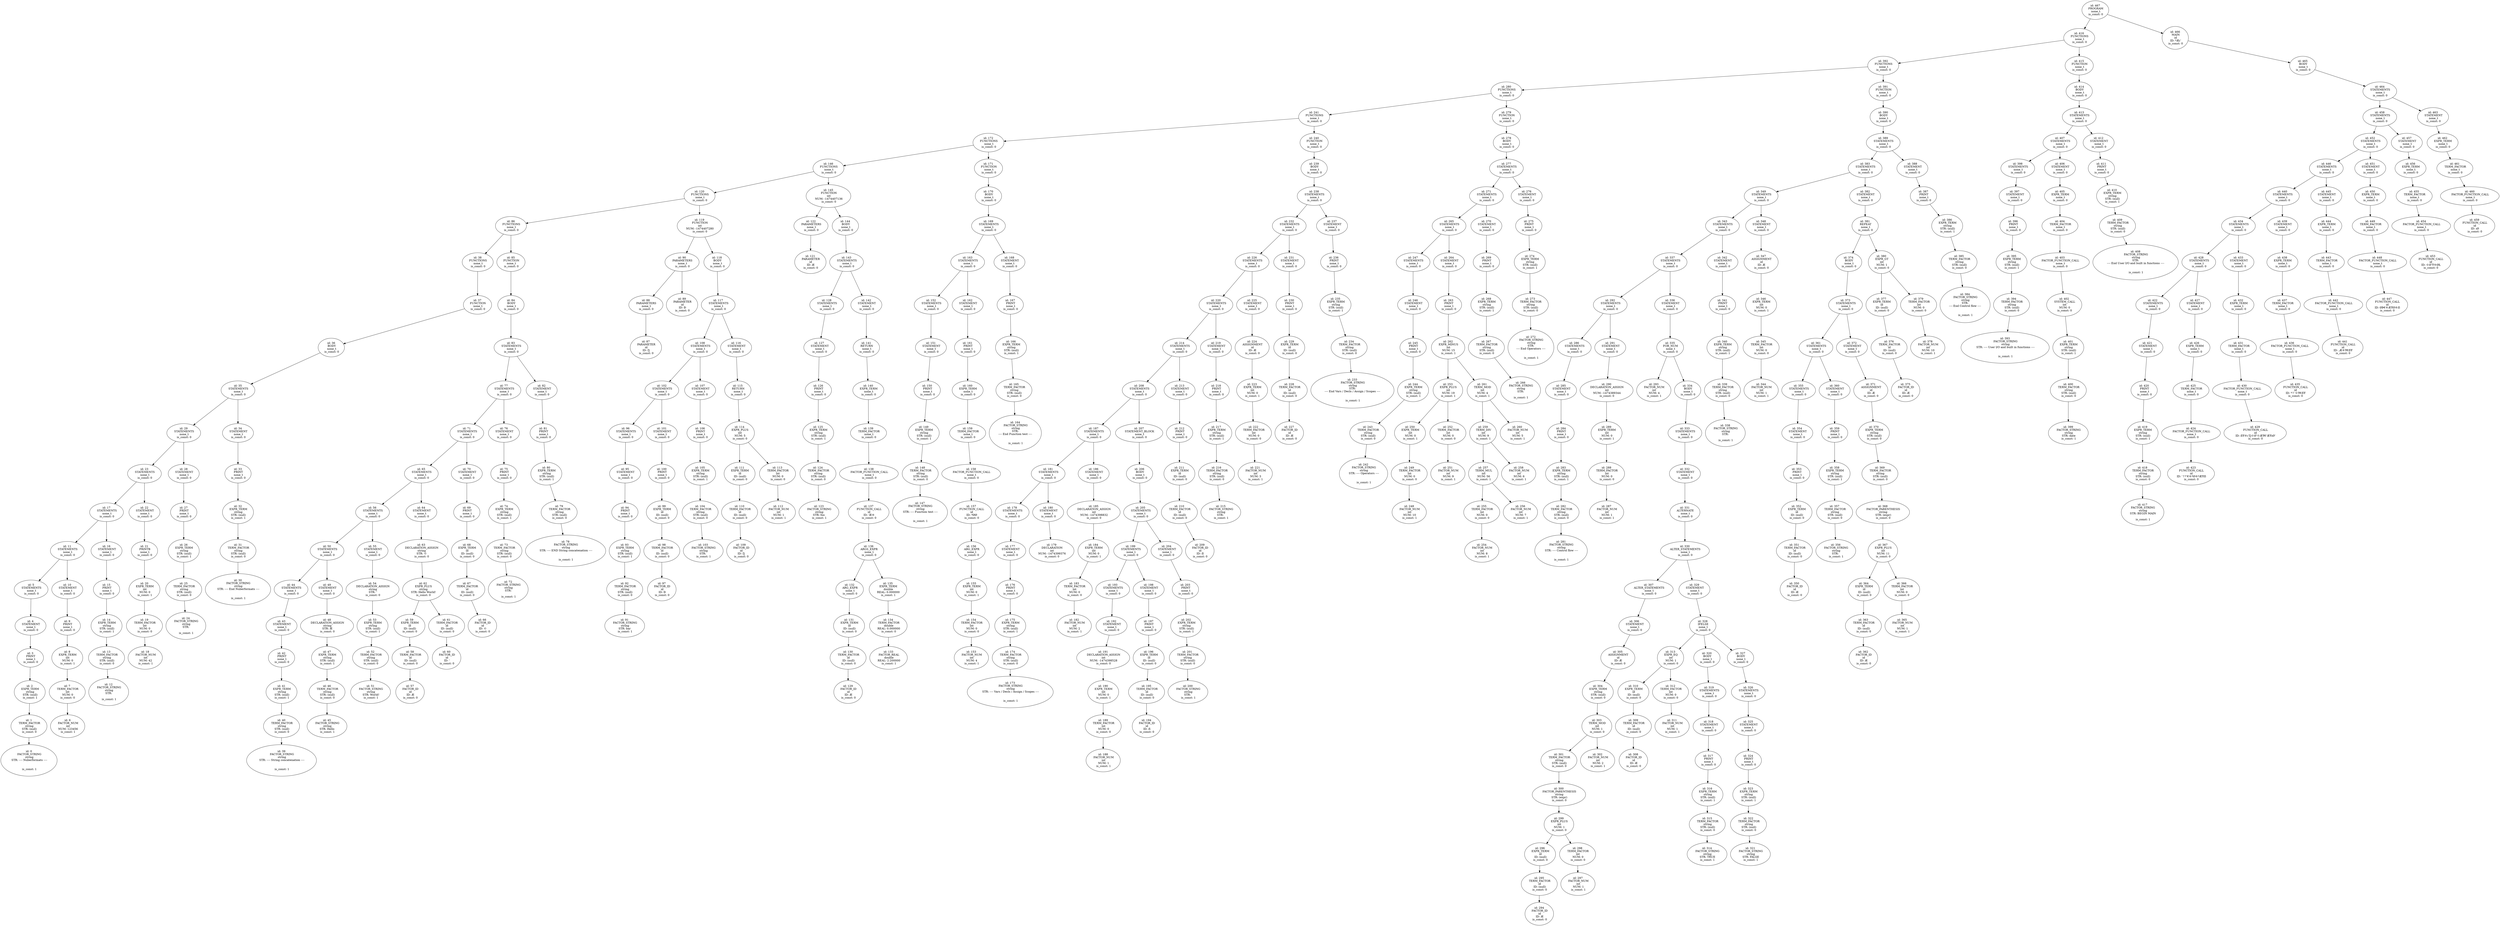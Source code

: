 digraph ast {
n467 [label="id: 467
 PROGRAM
 none_t
 is_const: 0"];
n467 -> n416;
n416 [label="id: 416
 FUNCTIONS
 none_t
 is_const: 0"];
n416 -> n392;
n392 [label="id: 392
 FUNCTIONS
 none_t
 is_const: 0"];
n392 -> n280;
n280 [label="id: 280
 FUNCTIONS
 none_t
 is_const: 0"];
n280 -> n241;
n241 [label="id: 241
 FUNCTIONS
 none_t
 is_const: 0"];
n241 -> n172;
n172 [label="id: 172
 FUNCTIONS
 none_t
 is_const: 0"];
n172 -> n146;
n146 [label="id: 146
 FUNCTIONS
 none_t
 is_const: 0"];
n146 -> n120;
n120 [label="id: 120
 FUNCTIONS
 none_t
 is_const: 0"];
n120 -> n86;
n86 [label="id: 86
 FUNCTIONS
 none_t
 is_const: 0"];
n86 -> n38;
n38 [label="id: 38
 FUNCTIONS
 none_t
 is_const: 0"];
n38 -> n37;
n37 [label="id: 37
 FUNCTION
 none_t
 is_const: 0"];
n37 -> n36;
n36 [label="id: 36
 BODY
 none_t
 is_const: 0"];
n36 -> n35;
n35 [label="id: 35
 STATEMENTS
 none_t
 is_const: 0"];
n35 -> n29;
n29 [label="id: 29
 STATEMENTS
 none_t
 is_const: 0"];
n29 -> n23;
n23 [label="id: 23
 STATEMENTS
 none_t
 is_const: 0"];
n23 -> n17;
n17 [label="id: 17
 STATEMENTS
 none_t
 is_const: 0"];
n17 -> n11;
n11 [label="id: 11
 STATEMENTS
 none_t
 is_const: 0"];
n11 -> n5;
n5 [label="id: 5
 STATEMENTS
 none_t
 is_const: 0"];
n5 -> n4;
n4 [label="id: 4
 STATEMENT
 none_t
 is_const: 0"];
n4 -> n3;
n3 [label="id: 3
 PRINT
 none_t
 is_const: 0"];
n3 -> n2;
n2 [label="id: 2
 EXPR_TERM
 string
 STR: (null)
 is_const: 1"];
n2 -> n1;
n1 [label="id: 1
 TERM_FACTOR
 string
 STR: (null)
 is_const: 0"];
n1 -> n0;
n0 [label="id: 0
 FACTOR_STRING
 string
 STR: ---- Nuberformats ----


 is_const: 1"];
n11 -> n10;
n10 [label="id: 10
 STATEMENT
 none_t
 is_const: 0"];
n10 -> n9;
n9 [label="id: 9
 PRINT
 none_t
 is_const: 0"];
n9 -> n8;
n8 [label="id: 8
 EXPR_TERM
 int
 NUM: 0
 is_const: 1"];
n8 -> n7;
n7 [label="id: 7
 TERM_FACTOR
 int
 NUM: 0
 is_const: 0"];
n7 -> n6;
n6 [label="id: 6
 FACTOR_NUM
 int
 NUM: 123456
 is_const: 1"];
n17 -> n16;
n16 [label="id: 16
 STATEMENT
 none_t
 is_const: 0"];
n16 -> n15;
n15 [label="id: 15
 PRINT
 none_t
 is_const: 0"];
n15 -> n14;
n14 [label="id: 14
 EXPR_TERM
 string
 STR: (null)
 is_const: 1"];
n14 -> n13;
n13 [label="id: 13
 TERM_FACTOR
 string
 STR: (null)
 is_const: 0"];
n13 -> n12;
n12 [label="id: 12
 FACTOR_STRING
 string
 STR: 

 is_const: 1"];
n23 -> n22;
n22 [label="id: 22
 STATEMENT
 none_t
 is_const: 0"];
n22 -> n21;
n21 [label="id: 21
 PRINTB
 none_t
 is_const: 0"];
n21 -> n20;
n20 [label="id: 20
 EXPR_TERM
 int
 NUM: 0
 is_const: 1"];
n20 -> n19;
n19 [label="id: 19
 TERM_FACTOR
 int
 NUM: 0
 is_const: 0"];
n19 -> n18;
n18 [label="id: 18
 FACTOR_NUM
 int
 NUM: 42
 is_const: 1"];
n29 -> n28;
n28 [label="id: 28
 STATEMENT
 none_t
 is_const: 0"];
n28 -> n27;
n27 [label="id: 27
 PRINT
 none_t
 is_const: 0"];
n27 -> n26;
n26 [label="id: 26
 EXPR_TERM
 string
 STR: (null)
 is_const: 1"];
n26 -> n25;
n25 [label="id: 25
 TERM_FACTOR
 string
 STR: (null)
 is_const: 0"];
n25 -> n24;
n24 [label="id: 24
 FACTOR_STRING
 string
 STR: 

 is_const: 1"];
n35 -> n34;
n34 [label="id: 34
 STATEMENT
 none_t
 is_const: 0"];
n34 -> n33;
n33 [label="id: 33
 PRINT
 none_t
 is_const: 0"];
n33 -> n32;
n32 [label="id: 32
 EXPR_TERM
 string
 STR: (null)
 is_const: 1"];
n32 -> n31;
n31 [label="id: 31
 TERM_FACTOR
 string
 STR: (null)
 is_const: 0"];
n31 -> n30;
n30 [label="id: 30
 FACTOR_STRING
 string
 STR: ---- End Nuberformats ----


 is_const: 1"];
n86 -> n85;
n85 [label="id: 85
 FUNCTION
 none_t
 is_const: 0"];
n85 -> n84;
n84 [label="id: 84
 BODY
 none_t
 is_const: 0"];
n84 -> n83;
n83 [label="id: 83
 STATEMENTS
 none_t
 is_const: 0"];
n83 -> n77;
n77 [label="id: 77
 STATEMENTS
 none_t
 is_const: 0"];
n77 -> n71;
n71 [label="id: 71
 STATEMENTS
 none_t
 is_const: 0"];
n71 -> n65;
n65 [label="id: 65
 STATEMENTS
 none_t
 is_const: 0"];
n65 -> n56;
n56 [label="id: 56
 STATEMENTS
 none_t
 is_const: 0"];
n56 -> n50;
n50 [label="id: 50
 STATEMENTS
 none_t
 is_const: 0"];
n50 -> n44;
n44 [label="id: 44
 STATEMENTS
 none_t
 is_const: 0"];
n44 -> n43;
n43 [label="id: 43
 STATEMENT
 none_t
 is_const: 0"];
n43 -> n42;
n42 [label="id: 42
 PRINT
 none_t
 is_const: 0"];
n42 -> n41;
n41 [label="id: 41
 EXPR_TERM
 string
 STR: (null)
 is_const: 1"];
n41 -> n40;
n40 [label="id: 40
 TERM_FACTOR
 string
 STR: (null)
 is_const: 0"];
n40 -> n39;
n39 [label="id: 39
 FACTOR_STRING
 string
 STR: ---- String concatenation ----


 is_const: 1"];
n50 -> n49;
n49 [label="id: 49
 STATEMENT
 none_t
 is_const: 0"];
n49 -> n48;
n48 [label="id: 48
 DECLARATION_ASSIGN
 string
 STR: Æ
 is_const: 0"];
n48 -> n47;
n47 [label="id: 47
 EXPR_TERM
 string
 STR: (null)
 is_const: 1"];
n47 -> n46;
n46 [label="id: 46
 TERM_FACTOR
 string
 STR: (null)
 is_const: 0"];
n46 -> n45;
n45 [label="id: 45
 FACTOR_STRING
 string
 STR: Hello 
 is_const: 1"];
n56 -> n55;
n55 [label="id: 55
 STATEMENT
 none_t
 is_const: 0"];
n55 -> n54;
n54 [label="id: 54
 DECLARATION_ASSIGN
 string
 STR: ‘
 is_const: 0"];
n54 -> n53;
n53 [label="id: 53
 EXPR_TERM
 string
 STR: (null)
 is_const: 1"];
n53 -> n52;
n52 [label="id: 52
 TERM_FACTOR
 string
 STR: (null)
 is_const: 0"];
n52 -> n51;
n51 [label="id: 51
 FACTOR_STRING
 string
 STR: World!
 is_const: 1"];
n65 -> n64;
n64 [label="id: 64
 STATEMENT
 none_t
 is_const: 0"];
n64 -> n63;
n63 [label="id: 63
 DECLARATION_ASSIGN
 string
 STR: ©
 is_const: 0"];
n63 -> n62;
n62 [label="id: 62
 EXPR_PLUS
 string
 STR: Hello World!
 is_const: 0"];
n62 -> n59;
n59 [label="id: 59
 EXPR_TERM
 id
 ID: (null)
 is_const: 0"];
n59 -> n58;
n58 [label="id: 58
 TERM_FACTOR
 id
 ID: (null)
 is_const: 0"];
n58 -> n57;
n57 [label="id: 57
 FACTOR_ID
 id
 ID: Æ
 is_const: 0"];
n62 -> n61;
n61 [label="id: 61
 TERM_FACTOR
 id
 ID: (null)
 is_const: 0"];
n61 -> n60;
n60 [label="id: 60
 FACTOR_ID
 id
 ID: ‘
 is_const: 0"];
n71 -> n70;
n70 [label="id: 70
 STATEMENT
 none_t
 is_const: 0"];
n70 -> n69;
n69 [label="id: 69
 PRINT
 none_t
 is_const: 0"];
n69 -> n68;
n68 [label="id: 68
 EXPR_TERM
 id
 ID: (null)
 is_const: 0"];
n68 -> n67;
n67 [label="id: 67
 TERM_FACTOR
 id
 ID: (null)
 is_const: 0"];
n67 -> n66;
n66 [label="id: 66
 FACTOR_ID
 id
 ID: ©
 is_const: 0"];
n77 -> n76;
n76 [label="id: 76
 STATEMENT
 none_t
 is_const: 0"];
n76 -> n75;
n75 [label="id: 75
 PRINT
 none_t
 is_const: 0"];
n75 -> n74;
n74 [label="id: 74
 EXPR_TERM
 string
 STR: (null)
 is_const: 1"];
n74 -> n73;
n73 [label="id: 73
 TERM_FACTOR
 string
 STR: (null)
 is_const: 0"];
n73 -> n72;
n72 [label="id: 72
 FACTOR_STRING
 string
 STR: 

 is_const: 1"];
n83 -> n82;
n82 [label="id: 82
 STATEMENT
 none_t
 is_const: 0"];
n82 -> n81;
n81 [label="id: 81
 PRINT
 none_t
 is_const: 0"];
n81 -> n80;
n80 [label="id: 80
 EXPR_TERM
 string
 STR: (null)
 is_const: 1"];
n80 -> n79;
n79 [label="id: 79
 TERM_FACTOR
 string
 STR: (null)
 is_const: 0"];
n79 -> n78;
n78 [label="id: 78
 FACTOR_STRING
 string
 STR: ---- END String concatenation ----


 is_const: 1"];
n120 -> n119;
n119 [label="id: 119
 FUNCTION
 int
 NUM: -1474407280
 is_const: 0"];
n119 -> n90;
n90 [label="id: 90
 PARAMETERS
 none_t
 is_const: 0"];
n90 -> n88;
n88 [label="id: 88
 PARAMETERS
 none_t
 is_const: 0"];
n88 -> n87;
n87 [label="id: 87
 PARAMETER
 id
 ID: Ŋ
 is_const: 0"];
n90 -> n89;
n89 [label="id: 89
 PARAMETER
 id
 ID: Ð
 is_const: 0"];
n119 -> n118;
n118 [label="id: 118
 BODY
 none_t
 is_const: 0"];
n118 -> n117;
n117 [label="id: 117
 STATEMENTS
 none_t
 is_const: 0"];
n117 -> n108;
n108 [label="id: 108
 STATEMENTS
 none_t
 is_const: 0"];
n108 -> n102;
n102 [label="id: 102
 STATEMENTS
 none_t
 is_const: 0"];
n102 -> n96;
n96 [label="id: 96
 STATEMENTS
 none_t
 is_const: 0"];
n96 -> n95;
n95 [label="id: 95
 STATEMENT
 none_t
 is_const: 0"];
n95 -> n94;
n94 [label="id: 94
 PRINT
 none_t
 is_const: 0"];
n94 -> n93;
n93 [label="id: 93
 EXPR_TERM
 string
 STR: (null)
 is_const: 1"];
n93 -> n92;
n92 [label="id: 92
 TERM_FACTOR
 string
 STR: (null)
 is_const: 0"];
n92 -> n91;
n91 [label="id: 91
 FACTOR_STRING
 string
 STR: bar 
 is_const: 1"];
n102 -> n101;
n101 [label="id: 101
 STATEMENT
 none_t
 is_const: 0"];
n101 -> n100;
n100 [label="id: 100
 PRINT
 none_t
 is_const: 0"];
n100 -> n99;
n99 [label="id: 99
 EXPR_TERM
 id
 ID: (null)
 is_const: 0"];
n99 -> n98;
n98 [label="id: 98
 TERM_FACTOR
 id
 ID: (null)
 is_const: 0"];
n98 -> n97;
n97 [label="id: 97
 FACTOR_ID
 id
 ID: Ð
 is_const: 0"];
n108 -> n107;
n107 [label="id: 107
 STATEMENT
 none_t
 is_const: 0"];
n107 -> n106;
n106 [label="id: 106
 PRINT
 none_t
 is_const: 0"];
n106 -> n105;
n105 [label="id: 105
 EXPR_TERM
 string
 STR: (null)
 is_const: 1"];
n105 -> n104;
n104 [label="id: 104
 TERM_FACTOR
 string
 STR: (null)
 is_const: 0"];
n104 -> n103;
n103 [label="id: 103
 FACTOR_STRING
 string
 STR:  
 is_const: 1"];
n117 -> n116;
n116 [label="id: 116
 STATEMENT
 none_t
 is_const: 0"];
n116 -> n115;
n115 [label="id: 115
 RETURN
 none_t
 is_const: 0"];
n115 -> n114;
n114 [label="id: 114
 EXPR_PLUS
 int
 NUM: 5
 is_const: 0"];
n114 -> n111;
n111 [label="id: 111
 EXPR_TERM
 id
 ID: (null)
 is_const: 0"];
n111 -> n110;
n110 [label="id: 110
 TERM_FACTOR
 id
 ID: (null)
 is_const: 0"];
n110 -> n109;
n109 [label="id: 109
 FACTOR_ID
 id
 ID: Ŋ
 is_const: 0"];
n114 -> n113;
n113 [label="id: 113
 TERM_FACTOR
 int
 NUM: 0
 is_const: 0"];
n113 -> n112;
n112 [label="id: 112
 FACTOR_NUM
 int
 NUM: 1
 is_const: 1"];
n146 -> n145;
n145 [label="id: 145
 FUNCTION
 int
 NUM: -1474407136
 is_const: 0"];
n145 -> n122;
n122 [label="id: 122
 PARAMETERS
 none_t
 is_const: 0"];
n122 -> n121;
n121 [label="id: 121
 PARAMETER
 id
 ID: Æ
 is_const: 0"];
n145 -> n144;
n144 [label="id: 144
 BODY
 none_t
 is_const: 0"];
n144 -> n143;
n143 [label="id: 143
 STATEMENTS
 none_t
 is_const: 0"];
n143 -> n128;
n128 [label="id: 128
 STATEMENTS
 none_t
 is_const: 0"];
n128 -> n127;
n127 [label="id: 127
 STATEMENT
 none_t
 is_const: 0"];
n127 -> n126;
n126 [label="id: 126
 PRINT
 none_t
 is_const: 0"];
n126 -> n125;
n125 [label="id: 125
 EXPR_TERM
 string
 STR: (null)
 is_const: 1"];
n125 -> n124;
n124 [label="id: 124
 TERM_FACTOR
 string
 STR: (null)
 is_const: 0"];
n124 -> n123;
n123 [label="id: 123
 FACTOR_STRING
 string
 STR: foo 
 is_const: 1"];
n143 -> n142;
n142 [label="id: 142
 STATEMENT
 none_t
 is_const: 0"];
n142 -> n141;
n141 [label="id: 141
 RETURN
 none_t
 is_const: 0"];
n141 -> n140;
n140 [label="id: 140
 EXPR_TERM
 none_t
 is_const: 0"];
n140 -> n139;
n139 [label="id: 139
 TERM_FACTOR
 none_t
 is_const: 0"];
n139 -> n138;
n138 [label="id: 138
 FACTOR_FUNCTION_CALL
 none_t
 is_const: 0"];
n138 -> n137;
n137 [label="id: 137
 FUNCTION_CALL
 id
 ID: ‘Æ®
 is_const: 0"];
n137 -> n136;
n136 [label="id: 136
 ARGS_EXPR
 none_t
 is_const: 0"];
n136 -> n132;
n132 [label="id: 132
 ARG_EXPR
 none_t
 is_const: 0"];
n132 -> n131;
n131 [label="id: 131
 EXPR_TERM
 id
 ID: (null)
 is_const: 0"];
n131 -> n130;
n130 [label="id: 130
 TERM_FACTOR
 id
 ID: (null)
 is_const: 0"];
n130 -> n129;
n129 [label="id: 129
 FACTOR_ID
 id
 ID: Æ
 is_const: 0"];
n136 -> n135;
n135 [label="id: 135
 EXPR_TERM
 double
 REAL: 0.000000
 is_const: 1"];
n135 -> n134;
n134 [label="id: 134
 TERM_FACTOR
 double
 REAL: 0.000000
 is_const: 0"];
n134 -> n133;
n133 [label="id: 133
 FACTOR_REAL
 double
 REAL: 2.200000
 is_const: 1"];
n172 -> n171;
n171 [label="id: 171
 FUNCTION
 none_t
 is_const: 0"];
n171 -> n170;
n170 [label="id: 170
 BODY
 none_t
 is_const: 0"];
n170 -> n169;
n169 [label="id: 169
 STATEMENTS
 none_t
 is_const: 0"];
n169 -> n163;
n163 [label="id: 163
 STATEMENTS
 none_t
 is_const: 0"];
n163 -> n152;
n152 [label="id: 152
 STATEMENTS
 none_t
 is_const: 0"];
n152 -> n151;
n151 [label="id: 151
 STATEMENT
 none_t
 is_const: 0"];
n151 -> n150;
n150 [label="id: 150
 PRINT
 none_t
 is_const: 0"];
n150 -> n149;
n149 [label="id: 149
 EXPR_TERM
 string
 STR: (null)
 is_const: 1"];
n149 -> n148;
n148 [label="id: 148
 TERM_FACTOR
 string
 STR: (null)
 is_const: 0"];
n148 -> n147;
n147 [label="id: 147
 FACTOR_STRING
 string
 STR: ---- Function test ----


 is_const: 1"];
n163 -> n162;
n162 [label="id: 162
 STATEMENT
 none_t
 is_const: 0"];
n162 -> n161;
n161 [label="id: 161
 PRINT
 none_t
 is_const: 0"];
n161 -> n160;
n160 [label="id: 160
 EXPR_TERM
 none_t
 is_const: 0"];
n160 -> n159;
n159 [label="id: 159
 TERM_FACTOR
 none_t
 is_const: 0"];
n159 -> n158;
n158 [label="id: 158
 FACTOR_FUNCTION_CALL
 none_t
 is_const: 0"];
n158 -> n157;
n157 [label="id: 157
 FUNCTION_CALL
 id
 ID: ªØØ
 is_const: 0"];
n157 -> n156;
n156 [label="id: 156
 ARG_EXPR
 none_t
 is_const: 0"];
n156 -> n155;
n155 [label="id: 155
 EXPR_TERM
 int
 NUM: 0
 is_const: 1"];
n155 -> n154;
n154 [label="id: 154
 TERM_FACTOR
 int
 NUM: 0
 is_const: 0"];
n154 -> n153;
n153 [label="id: 153
 FACTOR_NUM
 int
 NUM: 4
 is_const: 1"];
n169 -> n168;
n168 [label="id: 168
 STATEMENT
 none_t
 is_const: 0"];
n168 -> n167;
n167 [label="id: 167
 PRINT
 none_t
 is_const: 0"];
n167 -> n166;
n166 [label="id: 166
 EXPR_TERM
 string
 STR: (null)
 is_const: 1"];
n166 -> n165;
n165 [label="id: 165
 TERM_FACTOR
 string
 STR: (null)
 is_const: 0"];
n165 -> n164;
n164 [label="id: 164
 FACTOR_STRING
 string
 STR: 
---- End Function test ----


 is_const: 1"];
n241 -> n240;
n240 [label="id: 240
 FUNCTION
 none_t
 is_const: 0"];
n240 -> n239;
n239 [label="id: 239
 BODY
 none_t
 is_const: 0"];
n239 -> n238;
n238 [label="id: 238
 STATEMENTS
 none_t
 is_const: 0"];
n238 -> n232;
n232 [label="id: 232
 STATEMENTS
 none_t
 is_const: 0"];
n232 -> n226;
n226 [label="id: 226
 STATEMENTS
 none_t
 is_const: 0"];
n226 -> n220;
n220 [label="id: 220
 STATEMENTS
 none_t
 is_const: 0"];
n220 -> n214;
n214 [label="id: 214
 STATEMENTS
 none_t
 is_const: 0"];
n214 -> n208;
n208 [label="id: 208
 STATEMENTS
 none_t
 is_const: 0"];
n208 -> n187;
n187 [label="id: 187
 STATEMENTS
 none_t
 is_const: 0"];
n187 -> n181;
n181 [label="id: 181
 STATEMENTS
 none_t
 is_const: 0"];
n181 -> n178;
n178 [label="id: 178
 STATEMENTS
 none_t
 is_const: 0"];
n178 -> n177;
n177 [label="id: 177
 STATEMENT
 none_t
 is_const: 0"];
n177 -> n176;
n176 [label="id: 176
 PRINT
 none_t
 is_const: 0"];
n176 -> n175;
n175 [label="id: 175
 EXPR_TERM
 string
 STR: (null)
 is_const: 1"];
n175 -> n174;
n174 [label="id: 174
 TERM_FACTOR
 string
 STR: (null)
 is_const: 0"];
n174 -> n173;
n173 [label="id: 173
 FACTOR_STRING
 string
 STR: ---- Vars / Decls / Assign / Scopes ----


 is_const: 1"];
n181 -> n180;
n180 [label="id: 180
 STATEMENT
 none_t
 is_const: 0"];
n180 -> n179;
n179 [label="id: 179
 DECLARATION
 int
 NUM: -1474399376
 is_const: 0"];
n187 -> n186;
n186 [label="id: 186
 STATEMENT
 none_t
 is_const: 0"];
n186 -> n185;
n185 [label="id: 185
 DECLARATION_ASSIGN
 int
 NUM: -1474398832
 is_const: 0"];
n185 -> n184;
n184 [label="id: 184
 EXPR_TERM
 int
 NUM: 0
 is_const: 1"];
n184 -> n183;
n183 [label="id: 183
 TERM_FACTOR
 int
 NUM: 0
 is_const: 0"];
n183 -> n182;
n182 [label="id: 182
 FACTOR_NUM
 int
 NUM: 2
 is_const: 1"];
n208 -> n207;
n207 [label="id: 207
 STATEMENT_BLOCK
 none_t
 is_const: 0"];
n207 -> n206;
n206 [label="id: 206
 BODY
 none_t
 is_const: 0"];
n206 -> n205;
n205 [label="id: 205
 STATEMENTS
 none_t
 is_const: 0"];
n205 -> n199;
n199 [label="id: 199
 STATEMENTS
 none_t
 is_const: 0"];
n199 -> n193;
n193 [label="id: 193
 STATEMENTS
 none_t
 is_const: 0"];
n193 -> n192;
n192 [label="id: 192
 STATEMENT
 none_t
 is_const: 0"];
n192 -> n191;
n191 [label="id: 191
 DECLARATION_ASSIGN
 int
 NUM: -1474398528
 is_const: 0"];
n191 -> n190;
n190 [label="id: 190
 EXPR_TERM
 int
 NUM: 0
 is_const: 1"];
n190 -> n189;
n189 [label="id: 189
 TERM_FACTOR
 int
 NUM: 0
 is_const: 0"];
n189 -> n188;
n188 [label="id: 188
 FACTOR_NUM
 int
 NUM: 1
 is_const: 1"];
n199 -> n198;
n198 [label="id: 198
 STATEMENT
 none_t
 is_const: 0"];
n198 -> n197;
n197 [label="id: 197
 PRINT
 none_t
 is_const: 0"];
n197 -> n196;
n196 [label="id: 196
 EXPR_TERM
 id
 ID: (null)
 is_const: 0"];
n196 -> n195;
n195 [label="id: 195
 TERM_FACTOR
 id
 ID: (null)
 is_const: 0"];
n195 -> n194;
n194 [label="id: 194
 FACTOR_ID
 id
 ID: ẞ
 is_const: 0"];
n205 -> n204;
n204 [label="id: 204
 STATEMENT
 none_t
 is_const: 0"];
n204 -> n203;
n203 [label="id: 203
 PRINT
 none_t
 is_const: 0"];
n203 -> n202;
n202 [label="id: 202
 EXPR_TERM
 string
 STR: (null)
 is_const: 1"];
n202 -> n201;
n201 [label="id: 201
 TERM_FACTOR
 string
 STR: (null)
 is_const: 0"];
n201 -> n200;
n200 [label="id: 200
 FACTOR_STRING
 string
 STR:  
 is_const: 1"];
n214 -> n213;
n213 [label="id: 213
 STATEMENT
 none_t
 is_const: 0"];
n213 -> n212;
n212 [label="id: 212
 PRINT
 none_t
 is_const: 0"];
n212 -> n211;
n211 [label="id: 211
 EXPR_TERM
 id
 ID: (null)
 is_const: 0"];
n211 -> n210;
n210 [label="id: 210
 TERM_FACTOR
 id
 ID: (null)
 is_const: 0"];
n210 -> n209;
n209 [label="id: 209
 FACTOR_ID
 id
 ID: ẞ
 is_const: 0"];
n220 -> n219;
n219 [label="id: 219
 STATEMENT
 none_t
 is_const: 0"];
n219 -> n218;
n218 [label="id: 218
 PRINT
 none_t
 is_const: 0"];
n218 -> n217;
n217 [label="id: 217
 EXPR_TERM
 string
 STR: (null)
 is_const: 1"];
n217 -> n216;
n216 [label="id: 216
 TERM_FACTOR
 string
 STR: (null)
 is_const: 0"];
n216 -> n215;
n215 [label="id: 215
 FACTOR_STRING
 string
 STR:  
 is_const: 1"];
n226 -> n225;
n225 [label="id: 225
 STATEMENT
 none_t
 is_const: 0"];
n225 -> n224;
n224 [label="id: 224
 ASSIGNMENT
 id
 ID: Æ
 is_const: 0"];
n224 -> n223;
n223 [label="id: 223
 EXPR_TERM
 int
 NUM: 0
 is_const: 1"];
n223 -> n222;
n222 [label="id: 222
 TERM_FACTOR
 int
 NUM: 0
 is_const: 0"];
n222 -> n221;
n221 [label="id: 221
 FACTOR_NUM
 int
 NUM: 3
 is_const: 1"];
n232 -> n231;
n231 [label="id: 231
 STATEMENT
 none_t
 is_const: 0"];
n231 -> n230;
n230 [label="id: 230
 PRINT
 none_t
 is_const: 0"];
n230 -> n229;
n229 [label="id: 229
 EXPR_TERM
 id
 ID: (null)
 is_const: 0"];
n229 -> n228;
n228 [label="id: 228
 TERM_FACTOR
 id
 ID: (null)
 is_const: 0"];
n228 -> n227;
n227 [label="id: 227
 FACTOR_ID
 id
 ID: Æ
 is_const: 0"];
n238 -> n237;
n237 [label="id: 237
 STATEMENT
 none_t
 is_const: 0"];
n237 -> n236;
n236 [label="id: 236
 PRINT
 none_t
 is_const: 0"];
n236 -> n235;
n235 [label="id: 235
 EXPR_TERM
 string
 STR: (null)
 is_const: 1"];
n235 -> n234;
n234 [label="id: 234
 TERM_FACTOR
 string
 STR: (null)
 is_const: 0"];
n234 -> n233;
n233 [label="id: 233
 FACTOR_STRING
 string
 STR: 
---- End Vars / Decls / Assign / Scopes ----


 is_const: 1"];
n280 -> n279;
n279 [label="id: 279
 FUNCTION
 none_t
 is_const: 0"];
n279 -> n278;
n278 [label="id: 278
 BODY
 none_t
 is_const: 0"];
n278 -> n277;
n277 [label="id: 277
 STATEMENTS
 none_t
 is_const: 0"];
n277 -> n271;
n271 [label="id: 271
 STATEMENTS
 none_t
 is_const: 0"];
n271 -> n265;
n265 [label="id: 265
 STATEMENTS
 none_t
 is_const: 0"];
n265 -> n247;
n247 [label="id: 247
 STATEMENTS
 none_t
 is_const: 0"];
n247 -> n246;
n246 [label="id: 246
 STATEMENT
 none_t
 is_const: 0"];
n246 -> n245;
n245 [label="id: 245
 PRINT
 none_t
 is_const: 0"];
n245 -> n244;
n244 [label="id: 244
 EXPR_TERM
 string
 STR: (null)
 is_const: 1"];
n244 -> n243;
n243 [label="id: 243
 TERM_FACTOR
 string
 STR: (null)
 is_const: 0"];
n243 -> n242;
n242 [label="id: 242
 FACTOR_STRING
 string
 STR: ---- Operators ----


 is_const: 1"];
n265 -> n264;
n264 [label="id: 264
 STATEMENT
 none_t
 is_const: 0"];
n264 -> n263;
n263 [label="id: 263
 PRINT
 none_t
 is_const: 0"];
n263 -> n262;
n262 [label="id: 262
 EXPR_MINUS
 int
 NUM: 15
 is_const: 1"];
n262 -> n253;
n253 [label="id: 253
 EXPR_PLUS
 int
 NUM: 19
 is_const: 1"];
n253 -> n250;
n250 [label="id: 250
 EXPR_TERM
 int
 NUM: 0
 is_const: 1"];
n250 -> n249;
n249 [label="id: 249
 TERM_FACTOR
 int
 NUM: 0
 is_const: 0"];
n249 -> n248;
n248 [label="id: 248
 FACTOR_NUM
 int
 NUM: 10
 is_const: 1"];
n253 -> n252;
n252 [label="id: 252
 TERM_FACTOR
 int
 NUM: 0
 is_const: 0"];
n252 -> n251;
n251 [label="id: 251
 FACTOR_NUM
 int
 NUM: 9
 is_const: 1"];
n262 -> n261;
n261 [label="id: 261
 TERM_MOD
 int
 NUM: 4
 is_const: 1"];
n261 -> n259;
n259 [label="id: 259
 TERM_DIV
 int
 NUM: 9
 is_const: 1"];
n259 -> n257;
n257 [label="id: 257
 TERM_MUL
 int
 NUM: 56
 is_const: 1"];
n257 -> n255;
n255 [label="id: 255
 TERM_FACTOR
 int
 NUM: 0
 is_const: 0"];
n255 -> n254;
n254 [label="id: 254
 FACTOR_NUM
 int
 NUM: 8
 is_const: 1"];
n257 -> n256;
n256 [label="id: 256
 FACTOR_NUM
 int
 NUM: 7
 is_const: 1"];
n259 -> n258;
n258 [label="id: 258
 FACTOR_NUM
 int
 NUM: 6
 is_const: 1"];
n261 -> n260;
n260 [label="id: 260
 FACTOR_NUM
 int
 NUM: 5
 is_const: 1"];
n271 -> n270;
n270 [label="id: 270
 STATEMENT
 none_t
 is_const: 0"];
n270 -> n269;
n269 [label="id: 269
 PRINT
 none_t
 is_const: 0"];
n269 -> n268;
n268 [label="id: 268
 EXPR_TERM
 string
 STR: (null)
 is_const: 1"];
n268 -> n267;
n267 [label="id: 267
 TERM_FACTOR
 string
 STR: (null)
 is_const: 0"];
n267 -> n266;
n266 [label="id: 266
 FACTOR_STRING
 string
 STR: 

 is_const: 1"];
n277 -> n276;
n276 [label="id: 276
 STATEMENT
 none_t
 is_const: 0"];
n276 -> n275;
n275 [label="id: 275
 PRINT
 none_t
 is_const: 0"];
n275 -> n274;
n274 [label="id: 274
 EXPR_TERM
 string
 STR: (null)
 is_const: 1"];
n274 -> n273;
n273 [label="id: 273
 TERM_FACTOR
 string
 STR: (null)
 is_const: 0"];
n273 -> n272;
n272 [label="id: 272
 FACTOR_STRING
 string
 STR: 
---- End Operators ----


 is_const: 1"];
n392 -> n391;
n391 [label="id: 391
 FUNCTION
 none_t
 is_const: 0"];
n391 -> n390;
n390 [label="id: 390
 BODY
 none_t
 is_const: 0"];
n390 -> n389;
n389 [label="id: 389
 STATEMENTS
 none_t
 is_const: 0"];
n389 -> n383;
n383 [label="id: 383
 STATEMENTS
 none_t
 is_const: 0"];
n383 -> n349;
n349 [label="id: 349
 STATEMENTS
 none_t
 is_const: 0"];
n349 -> n343;
n343 [label="id: 343
 STATEMENTS
 none_t
 is_const: 0"];
n343 -> n337;
n337 [label="id: 337
 STATEMENTS
 none_t
 is_const: 0"];
n337 -> n292;
n292 [label="id: 292
 STATEMENTS
 none_t
 is_const: 0"];
n292 -> n286;
n286 [label="id: 286
 STATEMENTS
 none_t
 is_const: 0"];
n286 -> n285;
n285 [label="id: 285
 STATEMENT
 none_t
 is_const: 0"];
n285 -> n284;
n284 [label="id: 284
 PRINT
 none_t
 is_const: 0"];
n284 -> n283;
n283 [label="id: 283
 EXPR_TERM
 string
 STR: (null)
 is_const: 1"];
n283 -> n282;
n282 [label="id: 282
 TERM_FACTOR
 string
 STR: (null)
 is_const: 0"];
n282 -> n281;
n281 [label="id: 281
 FACTOR_STRING
 string
 STR: ---- Control flow ----


 is_const: 1"];
n292 -> n291;
n291 [label="id: 291
 STATEMENT
 none_t
 is_const: 0"];
n291 -> n290;
n290 [label="id: 290
 DECLARATION_ASSIGN
 int
 NUM: -1474389344
 is_const: 0"];
n290 -> n289;
n289 [label="id: 289
 EXPR_TERM
 int
 NUM: 0
 is_const: 1"];
n289 -> n288;
n288 [label="id: 288
 TERM_FACTOR
 int
 NUM: 0
 is_const: 0"];
n288 -> n287;
n287 [label="id: 287
 FACTOR_NUM
 int
 NUM: 1
 is_const: 1"];
n337 -> n336;
n336 [label="id: 336
 STATEMENT
 none_t
 is_const: 0"];
n336 -> n335;
n335 [label="id: 335
 FOR_NUM
 none_t
 is_const: 0"];
n335 -> n293;
n293 [label="id: 293
 FACTOR_NUM
 int
 NUM: 4
 is_const: 1"];
n335 -> n334;
n334 [label="id: 334
 BODY
 none_t
 is_const: 0"];
n334 -> n333;
n333 [label="id: 333
 STATEMENTS
 none_t
 is_const: 0"];
n333 -> n332;
n332 [label="id: 332
 STATEMENT
 none_t
 is_const: 0"];
n332 -> n331;
n331 [label="id: 331
 ALTERNATE
 none_t
 is_const: 0"];
n331 -> n330;
n330 [label="id: 330
 ALTER_STATEMENTS
 none_t
 is_const: 0"];
n330 -> n307;
n307 [label="id: 307
 ALTER_STATEMENTS
 none_t
 is_const: 0"];
n307 -> n306;
n306 [label="id: 306
 STATEMENT
 none_t
 is_const: 0"];
n306 -> n305;
n305 [label="id: 305
 ASSIGNMENT
 id
 ID: Æ
 is_const: 0"];
n305 -> n304;
n304 [label="id: 304
 EXPR_TERM
 string
 STR: (null)
 is_const: 0"];
n304 -> n303;
n303 [label="id: 303
 TERM_MOD
 int
 NUM: 1
 is_const: 0"];
n303 -> n301;
n301 [label="id: 301
 TERM_FACTOR
 string
 STR: (null)
 is_const: 0"];
n301 -> n300;
n300 [label="id: 300
 FACTOR_PARENTHESIS
 string
 STR: (expr)
 is_const: 0"];
n300 -> n299;
n299 [label="id: 299
 EXPR_PLUS
 int
 NUM: 1
 is_const: 0"];
n299 -> n296;
n296 [label="id: 296
 EXPR_TERM
 id
 ID: (null)
 is_const: 0"];
n296 -> n295;
n295 [label="id: 295
 TERM_FACTOR
 id
 ID: (null)
 is_const: 0"];
n295 -> n294;
n294 [label="id: 294
 FACTOR_ID
 id
 ID: Æ
 is_const: 0"];
n299 -> n298;
n298 [label="id: 298
 TERM_FACTOR
 int
 NUM: 0
 is_const: 0"];
n298 -> n297;
n297 [label="id: 297
 FACTOR_NUM
 int
 NUM: 1
 is_const: 1"];
n303 -> n302;
n302 [label="id: 302
 FACTOR_NUM
 int
 NUM: 2
 is_const: 1"];
n330 -> n329;
n329 [label="id: 329
 STATEMENT
 none_t
 is_const: 0"];
n329 -> n328;
n328 [label="id: 328
 IFELSE
 none_t
 is_const: 0"];
n328 -> n313;
n313 [label="id: 313
 EXPR_EQ
 int
 NUM: 1
 is_const: 0"];
n313 -> n310;
n310 [label="id: 310
 EXPR_TERM
 id
 ID: (null)
 is_const: 0"];
n310 -> n309;
n309 [label="id: 309
 TERM_FACTOR
 id
 ID: (null)
 is_const: 0"];
n309 -> n308;
n308 [label="id: 308
 FACTOR_ID
 id
 ID: Æ
 is_const: 0"];
n313 -> n312;
n312 [label="id: 312
 TERM_FACTOR
 int
 NUM: 0
 is_const: 0"];
n312 -> n311;
n311 [label="id: 311
 FACTOR_NUM
 int
 NUM: 1
 is_const: 1"];
n328 -> n320;
n320 [label="id: 320
 BODY
 none_t
 is_const: 0"];
n320 -> n319;
n319 [label="id: 319
 STATEMENTS
 none_t
 is_const: 0"];
n319 -> n318;
n318 [label="id: 318
 STATEMENT
 none_t
 is_const: 0"];
n318 -> n317;
n317 [label="id: 317
 PRINT
 none_t
 is_const: 0"];
n317 -> n316;
n316 [label="id: 316
 EXPR_TERM
 string
 STR: (null)
 is_const: 1"];
n316 -> n315;
n315 [label="id: 315
 TERM_FACTOR
 string
 STR: (null)
 is_const: 0"];
n315 -> n314;
n314 [label="id: 314
 FACTOR_STRING
 string
 STR: TRUE
 is_const: 1"];
n328 -> n327;
n327 [label="id: 327
 BODY
 none_t
 is_const: 0"];
n327 -> n326;
n326 [label="id: 326
 STATEMENTS
 none_t
 is_const: 0"];
n326 -> n325;
n325 [label="id: 325
 STATEMENT
 none_t
 is_const: 0"];
n325 -> n324;
n324 [label="id: 324
 PRINT
 none_t
 is_const: 0"];
n324 -> n323;
n323 [label="id: 323
 EXPR_TERM
 string
 STR: (null)
 is_const: 1"];
n323 -> n322;
n322 [label="id: 322
 TERM_FACTOR
 string
 STR: (null)
 is_const: 0"];
n322 -> n321;
n321 [label="id: 321
 FACTOR_STRING
 string
 STR: FALSE
 is_const: 1"];
n343 -> n342;
n342 [label="id: 342
 STATEMENT
 none_t
 is_const: 0"];
n342 -> n341;
n341 [label="id: 341
 PRINT
 none_t
 is_const: 0"];
n341 -> n340;
n340 [label="id: 340
 EXPR_TERM
 string
 STR: (null)
 is_const: 1"];
n340 -> n339;
n339 [label="id: 339
 TERM_FACTOR
 string
 STR: (null)
 is_const: 0"];
n339 -> n338;
n338 [label="id: 338
 FACTOR_STRING
 string
 STR: 

 is_const: 1"];
n349 -> n348;
n348 [label="id: 348
 STATEMENT
 none_t
 is_const: 0"];
n348 -> n347;
n347 [label="id: 347
 ASSIGNMENT
 id
 ID: Æ
 is_const: 0"];
n347 -> n346;
n346 [label="id: 346
 EXPR_TERM
 int
 NUM: 0
 is_const: 1"];
n346 -> n345;
n345 [label="id: 345
 TERM_FACTOR
 int
 NUM: 0
 is_const: 0"];
n345 -> n344;
n344 [label="id: 344
 FACTOR_NUM
 int
 NUM: 1
 is_const: 1"];
n383 -> n382;
n382 [label="id: 382
 STATEMENT
 none_t
 is_const: 0"];
n382 -> n381;
n381 [label="id: 381
 REPEAT
 none_t
 is_const: 0"];
n381 -> n374;
n374 [label="id: 374
 BODY
 none_t
 is_const: 0"];
n374 -> n373;
n373 [label="id: 373
 STATEMENTS
 none_t
 is_const: 0"];
n373 -> n361;
n361 [label="id: 361
 STATEMENTS
 none_t
 is_const: 0"];
n361 -> n355;
n355 [label="id: 355
 STATEMENTS
 none_t
 is_const: 0"];
n355 -> n354;
n354 [label="id: 354
 STATEMENT
 none_t
 is_const: 0"];
n354 -> n353;
n353 [label="id: 353
 PRINT
 none_t
 is_const: 0"];
n353 -> n352;
n352 [label="id: 352
 EXPR_TERM
 id
 ID: (null)
 is_const: 0"];
n352 -> n351;
n351 [label="id: 351
 TERM_FACTOR
 id
 ID: (null)
 is_const: 0"];
n351 -> n350;
n350 [label="id: 350
 FACTOR_ID
 id
 ID: Æ
 is_const: 0"];
n361 -> n360;
n360 [label="id: 360
 STATEMENT
 none_t
 is_const: 0"];
n360 -> n359;
n359 [label="id: 359
 PRINT
 none_t
 is_const: 0"];
n359 -> n358;
n358 [label="id: 358
 EXPR_TERM
 string
 STR: (null)
 is_const: 1"];
n358 -> n357;
n357 [label="id: 357
 TERM_FACTOR
 string
 STR: (null)
 is_const: 0"];
n357 -> n356;
n356 [label="id: 356
 FACTOR_STRING
 string
 STR:  
 is_const: 1"];
n373 -> n372;
n372 [label="id: 372
 STATEMENT
 none_t
 is_const: 0"];
n372 -> n371;
n371 [label="id: 371
 ASSIGNMENT
 id
 ID: Æ
 is_const: 0"];
n371 -> n370;
n370 [label="id: 370
 EXPR_TERM
 string
 STR: (null)
 is_const: 0"];
n370 -> n369;
n369 [label="id: 369
 TERM_FACTOR
 string
 STR: (null)
 is_const: 0"];
n369 -> n368;
n368 [label="id: 368
 FACTOR_PARENTHESIS
 string
 STR: (expr)
 is_const: 0"];
n368 -> n367;
n367 [label="id: 367
 EXPR_PLUS
 int
 NUM: 11
 is_const: 0"];
n367 -> n364;
n364 [label="id: 364
 EXPR_TERM
 id
 ID: (null)
 is_const: 0"];
n364 -> n363;
n363 [label="id: 363
 TERM_FACTOR
 id
 ID: (null)
 is_const: 0"];
n363 -> n362;
n362 [label="id: 362
 FACTOR_ID
 id
 ID: Æ
 is_const: 0"];
n367 -> n366;
n366 [label="id: 366
 TERM_FACTOR
 int
 NUM: 0
 is_const: 0"];
n366 -> n365;
n365 [label="id: 365
 FACTOR_NUM
 int
 NUM: 1
 is_const: 1"];
n381 -> n380;
n380 [label="id: 380
 EXPR_GT
 int
 NUM: 1
 is_const: 0"];
n380 -> n377;
n377 [label="id: 377
 EXPR_TERM
 id
 ID: (null)
 is_const: 0"];
n377 -> n376;
n376 [label="id: 376
 TERM_FACTOR
 id
 ID: (null)
 is_const: 0"];
n376 -> n375;
n375 [label="id: 375
 FACTOR_ID
 id
 ID: Æ
 is_const: 0"];
n380 -> n379;
n379 [label="id: 379
 TERM_FACTOR
 int
 NUM: 0
 is_const: 0"];
n379 -> n378;
n378 [label="id: 378
 FACTOR_NUM
 int
 NUM: 10
 is_const: 1"];
n389 -> n388;
n388 [label="id: 388
 STATEMENT
 none_t
 is_const: 0"];
n388 -> n387;
n387 [label="id: 387
 PRINT
 none_t
 is_const: 0"];
n387 -> n386;
n386 [label="id: 386
 EXPR_TERM
 string
 STR: (null)
 is_const: 1"];
n386 -> n385;
n385 [label="id: 385
 TERM_FACTOR
 string
 STR: (null)
 is_const: 0"];
n385 -> n384;
n384 [label="id: 384
 FACTOR_STRING
 string
 STR: 
---- End Control flow ----


 is_const: 1"];
n416 -> n415;
n415 [label="id: 415
 FUNCTION
 none_t
 is_const: 0"];
n415 -> n414;
n414 [label="id: 414
 BODY
 none_t
 is_const: 0"];
n414 -> n413;
n413 [label="id: 413
 STATEMENTS
 none_t
 is_const: 0"];
n413 -> n407;
n407 [label="id: 407
 STATEMENTS
 none_t
 is_const: 0"];
n407 -> n398;
n398 [label="id: 398
 STATEMENTS
 none_t
 is_const: 0"];
n398 -> n397;
n397 [label="id: 397
 STATEMENT
 none_t
 is_const: 0"];
n397 -> n396;
n396 [label="id: 396
 PRINT
 none_t
 is_const: 0"];
n396 -> n395;
n395 [label="id: 395
 EXPR_TERM
 string
 STR: (null)
 is_const: 1"];
n395 -> n394;
n394 [label="id: 394
 TERM_FACTOR
 string
 STR: (null)
 is_const: 0"];
n394 -> n393;
n393 [label="id: 393
 FACTOR_STRING
 string
 STR: ---- User I/O and built in functions ----


 is_const: 1"];
n407 -> n406;
n406 [label="id: 406
 STATEMENT
 none_t
 is_const: 0"];
n406 -> n405;
n405 [label="id: 405
 EXPR_TERM
 none_t
 is_const: 0"];
n405 -> n404;
n404 [label="id: 404
 TERM_FACTOR
 none_t
 is_const: 0"];
n404 -> n403;
n403 [label="id: 403
 FACTOR_FUNCTION_CALL
 none_t
 is_const: 0"];
n403 -> n402;
n402 [label="id: 402
 SYSTEM_CALL
 int
 NUM: 0
 is_const: 0"];
n402 -> n401;
n401 [label="id: 401
 EXPR_TERM
 string
 STR: (null)
 is_const: 1"];
n401 -> n400;
n400 [label="id: 400
 TERM_FACTOR
 string
 STR: (null)
 is_const: 0"];
n400 -> n399;
n399 [label="id: 399
 FACTOR_STRING
 string
 STR: date
 is_const: 1"];
n413 -> n412;
n412 [label="id: 412
 STATEMENT
 none_t
 is_const: 0"];
n412 -> n411;
n411 [label="id: 411
 PRINT
 none_t
 is_const: 0"];
n411 -> n410;
n410 [label="id: 410
 EXPR_TERM
 string
 STR: (null)
 is_const: 1"];
n410 -> n409;
n409 [label="id: 409
 TERM_FACTOR
 string
 STR: (null)
 is_const: 0"];
n409 -> n408;
n408 [label="id: 408
 FACTOR_STRING
 string
 STR: 
---- End User I/O and built in functions ----


 is_const: 1"];
n467 -> n466;
n466 [label="id: 466
 MAIN
 id
 ID: ºÆı’
 is_const: 0"];
n466 -> n465;
n465 [label="id: 465
 BODY
 none_t
 is_const: 0"];
n465 -> n464;
n464 [label="id: 464
 STATEMENTS
 none_t
 is_const: 0"];
n464 -> n458;
n458 [label="id: 458
 STATEMENTS
 none_t
 is_const: 0"];
n458 -> n452;
n452 [label="id: 452
 STATEMENTS
 none_t
 is_const: 0"];
n452 -> n446;
n446 [label="id: 446
 STATEMENTS
 none_t
 is_const: 0"];
n446 -> n440;
n440 [label="id: 440
 STATEMENTS
 none_t
 is_const: 0"];
n440 -> n434;
n434 [label="id: 434
 STATEMENTS
 none_t
 is_const: 0"];
n434 -> n428;
n428 [label="id: 428
 STATEMENTS
 none_t
 is_const: 0"];
n428 -> n422;
n422 [label="id: 422
 STATEMENTS
 none_t
 is_const: 0"];
n422 -> n421;
n421 [label="id: 421
 STATEMENT
 none_t
 is_const: 0"];
n421 -> n420;
n420 [label="id: 420
 PRINT
 none_t
 is_const: 0"];
n420 -> n419;
n419 [label="id: 419
 EXPR_TERM
 string
 STR: (null)
 is_const: 1"];
n419 -> n418;
n418 [label="id: 418
 TERM_FACTOR
 string
 STR: (null)
 is_const: 0"];
n418 -> n417;
n417 [label="id: 417
 FACTOR_STRING
 string
 STR: BEGIN MAIN

 is_const: 1"];
n428 -> n427;
n427 [label="id: 427
 STATEMENT
 none_t
 is_const: 0"];
n427 -> n426;
n426 [label="id: 426
 EXPR_TERM
 none_t
 is_const: 0"];
n426 -> n425;
n425 [label="id: 425
 TERM_FACTOR
 none_t
 is_const: 0"];
n425 -> n424;
n424 [label="id: 424
 FACTOR_FUNCTION_CALL
 none_t
 is_const: 0"];
n424 -> n423;
n423 [label="id: 423
 FUNCTION_CALL
 id
 ID: ’↑º‘€®ªØ®ºÆŦẞ
 is_const: 0"];
n434 -> n433;
n433 [label="id: 433
 STATEMENT
 none_t
 is_const: 0"];
n433 -> n432;
n432 [label="id: 432
 EXPR_TERM
 none_t
 is_const: 0"];
n432 -> n431;
n431 [label="id: 431
 TERM_FACTOR
 none_t
 is_const: 0"];
n431 -> n430;
n430 [label="id: 430
 FACTOR_FUNCTION_CALL
 none_t
 is_const: 0"];
n430 -> n429;
n429 [label="id: 429
 FUNCTION_CALL
 id
 ID: ẞŦ®ı’Ŋ©Ø’©ÆŦ€’ÆŦıØ’
 is_const: 0"];
n440 -> n439;
n439 [label="id: 439
 STATEMENT
 none_t
 is_const: 0"];
n439 -> n438;
n438 [label="id: 438
 EXPR_TERM
 none_t
 is_const: 0"];
n438 -> n437;
n437 [label="id: 437
 TERM_FACTOR
 none_t
 is_const: 0"];
n437 -> n436;
n436 [label="id: 436
 FACTOR_FUNCTION_CALL
 none_t
 is_const: 0"];
n436 -> n435;
n435 [label="id: 435
 FUNCTION_CALL
 id
 ID: ª↑’©Ŧ€ẞŦ
 is_const: 0"];
n446 -> n445;
n445 [label="id: 445
 STATEMENT
 none_t
 is_const: 0"];
n445 -> n444;
n444 [label="id: 444
 EXPR_TERM
 none_t
 is_const: 0"];
n444 -> n443;
n443 [label="id: 443
 TERM_FACTOR
 none_t
 is_const: 0"];
n443 -> n442;
n442 [label="id: 442
 FACTOR_FUNCTION_CALL
 none_t
 is_const: 0"];
n442 -> n441;
n441 [label="id: 441
 FUNCTION_CALL
 id
 ID: ‚Æ®Ŧ€ẞŦ
 is_const: 0"];
n452 -> n451;
n451 [label="id: 451
 STATEMENT
 none_t
 is_const: 0"];
n451 -> n450;
n450 [label="id: 450
 EXPR_TERM
 none_t
 is_const: 0"];
n450 -> n449;
n449 [label="id: 449
 TERM_FACTOR
 none_t
 is_const: 0"];
n449 -> n448;
n448 [label="id: 448
 FACTOR_FUNCTION_CALL
 none_t
 is_const: 0"];
n448 -> n447;
n447 [label="id: 447
 FUNCTION_CALL
 id
 ID: ØÞ€®ÆŦØ®ẞ
 is_const: 0"];
n458 -> n457;
n457 [label="id: 457
 STATEMENT
 none_t
 is_const: 0"];
n457 -> n456;
n456 [label="id: 456
 EXPR_TERM
 none_t
 is_const: 0"];
n456 -> n455;
n455 [label="id: 455
 TERM_FACTOR
 none_t
 is_const: 0"];
n455 -> n454;
n454 [label="id: 454
 FACTOR_FUNCTION_CALL
 none_t
 is_const: 0"];
n454 -> n453;
n453 [label="id: 453
 FUNCTION_CALL
 id
 ID: ©Ø’Ŧ®ØŁ
 is_const: 0"];
n464 -> n463;
n463 [label="id: 463
 STATEMENT
 none_t
 is_const: 0"];
n463 -> n462;
n462 [label="id: 462
 EXPR_TERM
 none_t
 is_const: 0"];
n462 -> n461;
n461 [label="id: 461
 TERM_FACTOR
 none_t
 is_const: 0"];
n461 -> n460;
n460 [label="id: 460
 FACTOR_FUNCTION_CALL
 none_t
 is_const: 0"];
n460 -> n459;
n459 [label="id: 459
 FUNCTION_CALL
 id
 ID: ıØ
 is_const: 0"];
}

